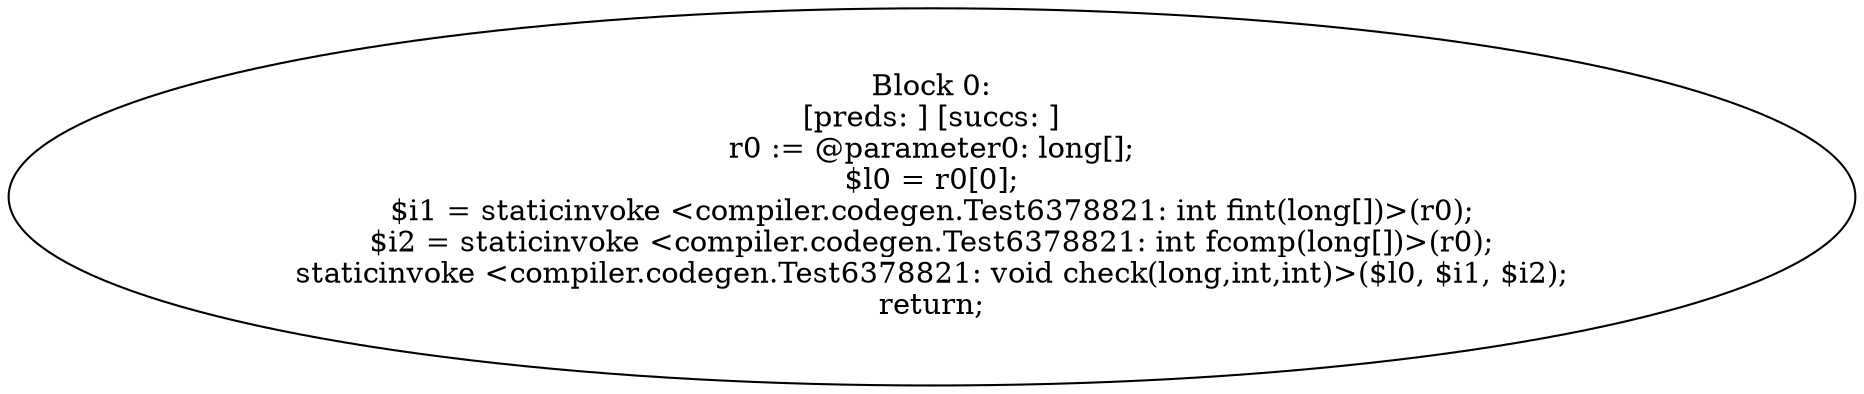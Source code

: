 digraph "unitGraph" {
    "Block 0:
[preds: ] [succs: ]
r0 := @parameter0: long[];
$l0 = r0[0];
$i1 = staticinvoke <compiler.codegen.Test6378821: int fint(long[])>(r0);
$i2 = staticinvoke <compiler.codegen.Test6378821: int fcomp(long[])>(r0);
staticinvoke <compiler.codegen.Test6378821: void check(long,int,int)>($l0, $i1, $i2);
return;
"
}
